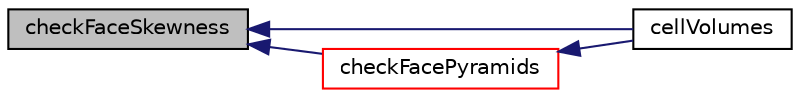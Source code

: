 digraph "checkFaceSkewness"
{
  bgcolor="transparent";
  edge [fontname="Helvetica",fontsize="10",labelfontname="Helvetica",labelfontsize="10"];
  node [fontname="Helvetica",fontsize="10",shape=record];
  rankdir="LR";
  Node492 [label="checkFaceSkewness",height=0.2,width=0.4,color="black", fillcolor="grey75", style="filled", fontcolor="black"];
  Node492 -> Node493 [dir="back",color="midnightblue",fontsize="10",style="solid",fontname="Helvetica"];
  Node493 [label="cellVolumes",height=0.2,width=0.4,color="black",URL="$a26277.html#abead6b42c36ac9c1a86fb2707b304a2f"];
  Node492 -> Node494 [dir="back",color="midnightblue",fontsize="10",style="solid",fontname="Helvetica"];
  Node494 [label="checkFacePyramids",height=0.2,width=0.4,color="red",URL="$a26277.html#ad90dd781f10ef81bbfefbe0b9b8fe46e"];
  Node494 -> Node493 [dir="back",color="midnightblue",fontsize="10",style="solid",fontname="Helvetica"];
}
